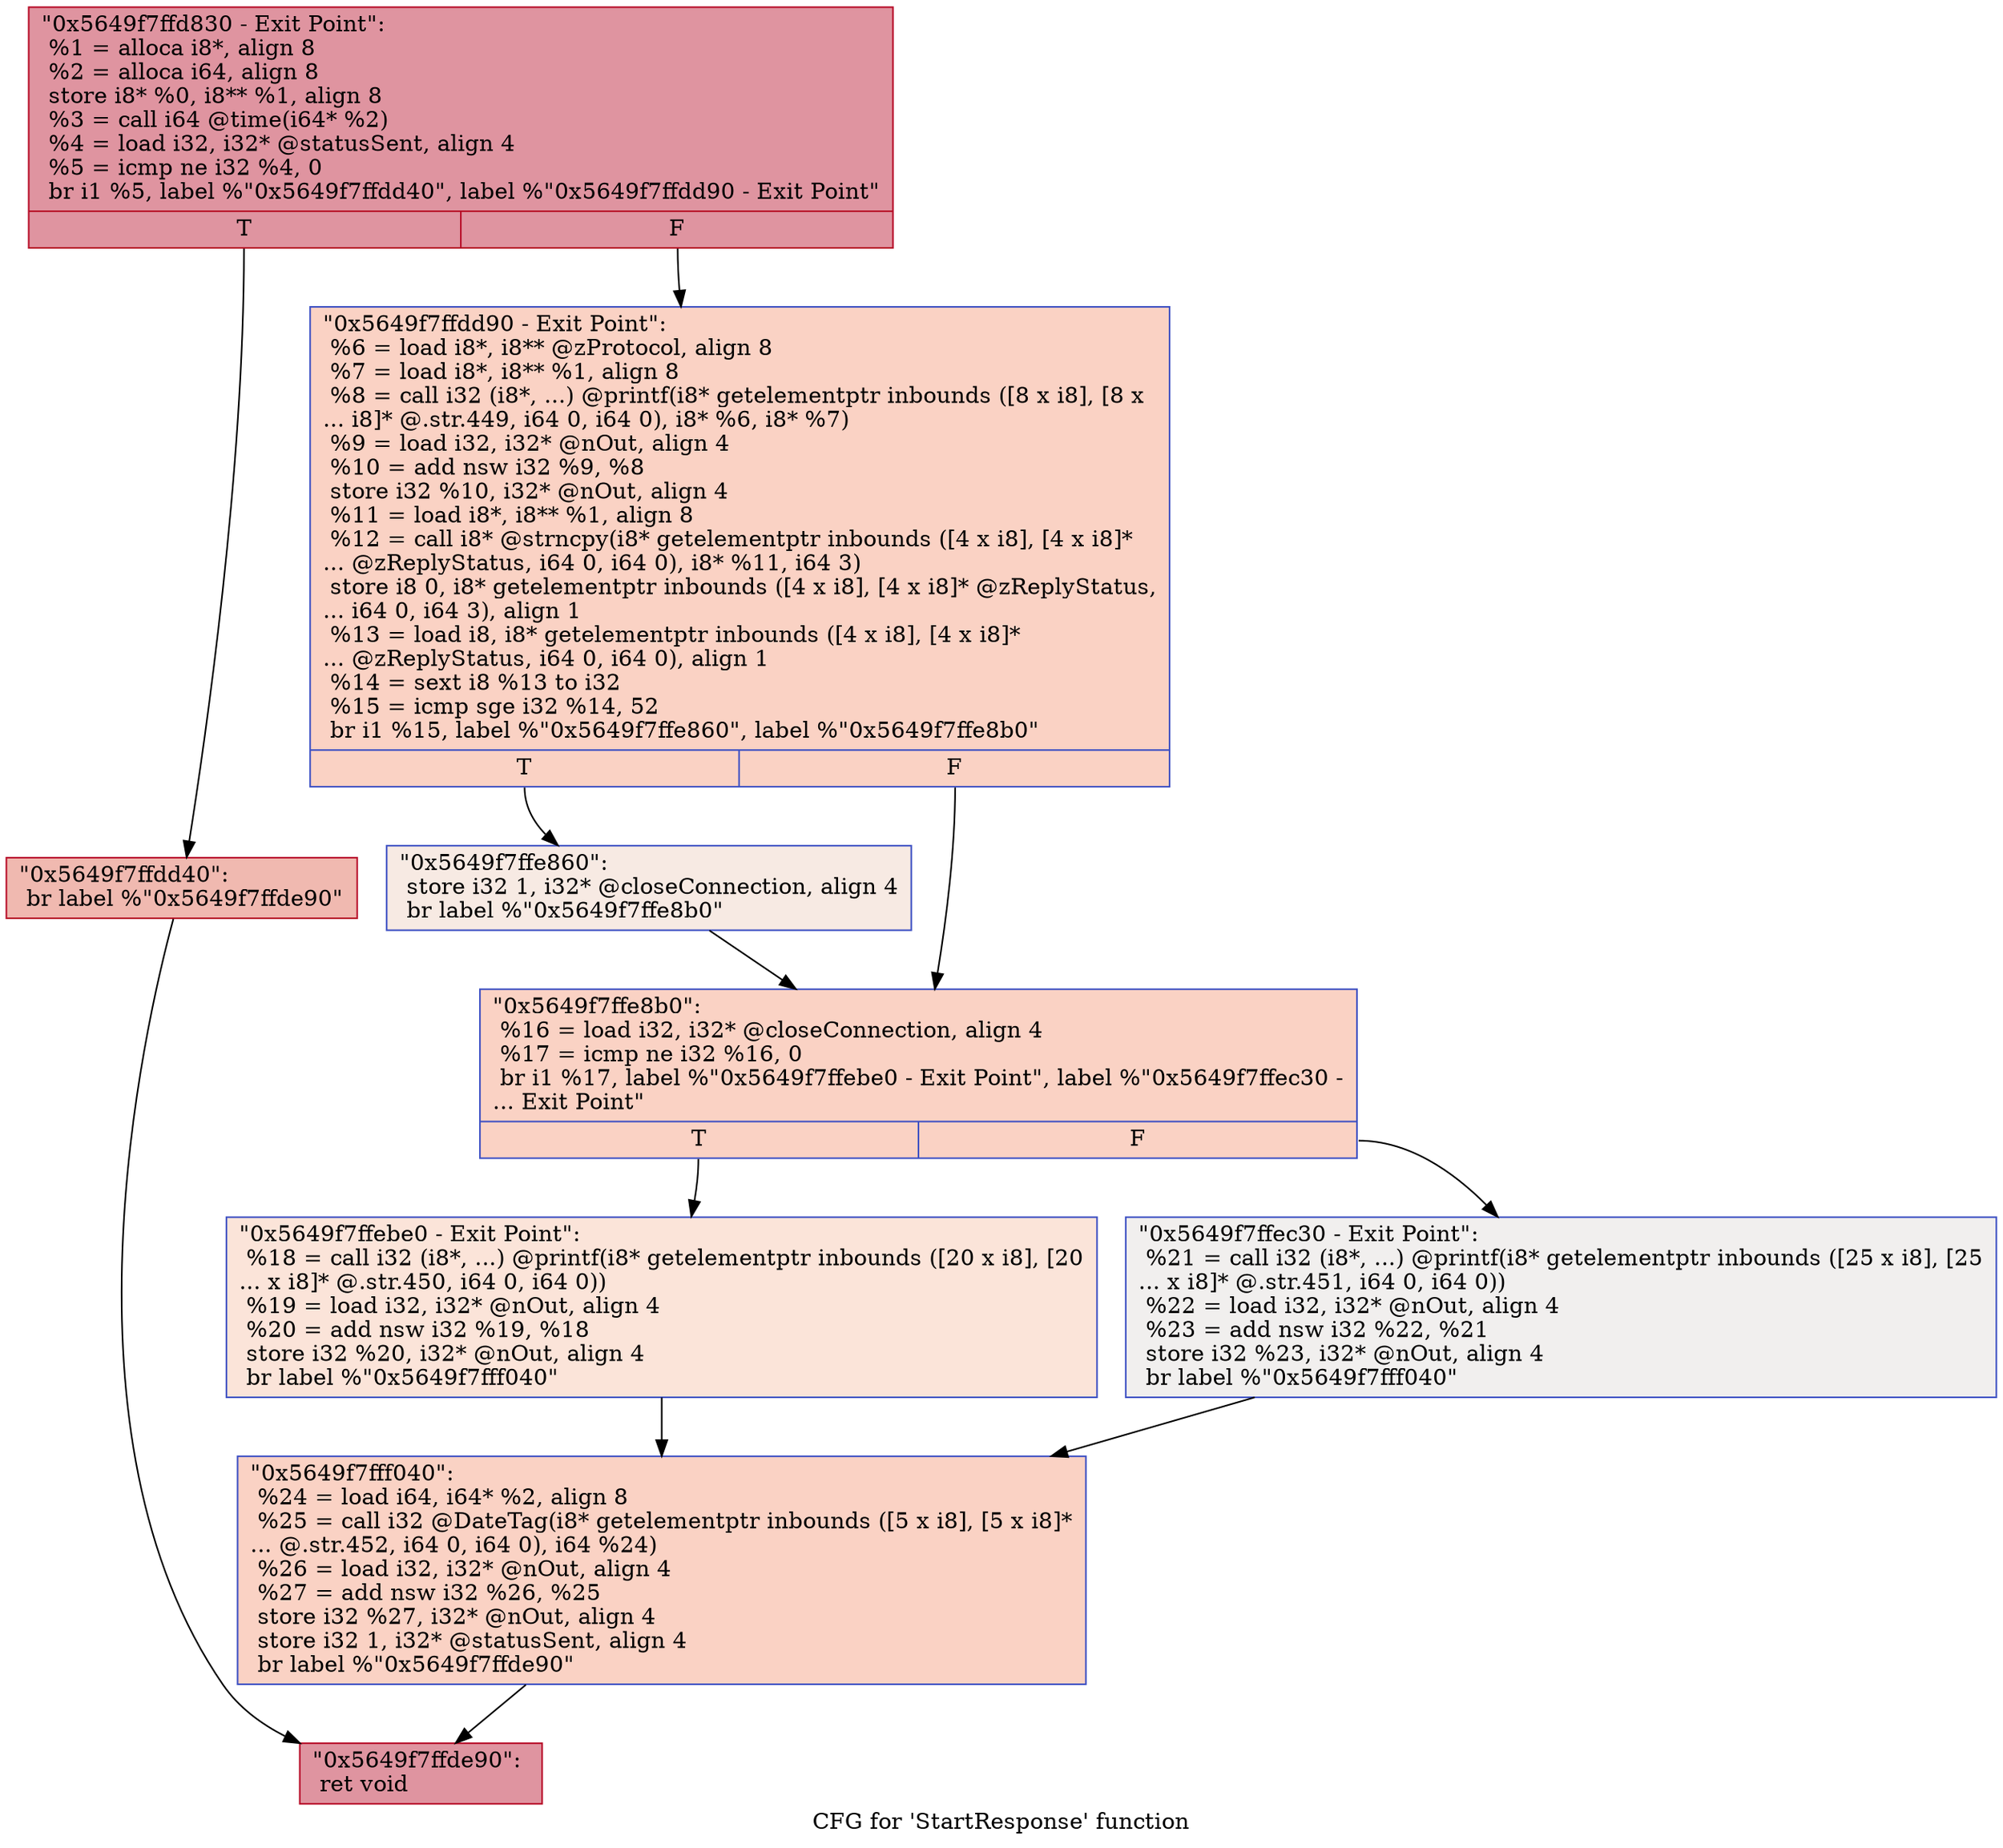digraph "CFG for 'StartResponse' function" {
	label="CFG for 'StartResponse' function";

	Node0x5649f7ffd830 [shape=record,color="#b70d28ff", style=filled, fillcolor="#b70d2870",label="{\"0x5649f7ffd830 - Exit Point\":\l  %1 = alloca i8*, align 8\l  %2 = alloca i64, align 8\l  store i8* %0, i8** %1, align 8\l  %3 = call i64 @time(i64* %2)\l  %4 = load i32, i32* @statusSent, align 4\l  %5 = icmp ne i32 %4, 0\l  br i1 %5, label %\"0x5649f7ffdd40\", label %\"0x5649f7ffdd90 - Exit Point\"\l|{<s0>T|<s1>F}}"];
	Node0x5649f7ffd830:s0 -> Node0x5649f7ffdd40;
	Node0x5649f7ffd830:s1 -> Node0x5649f7ffdd90;
	Node0x5649f7ffdd40 [shape=record,color="#b70d28ff", style=filled, fillcolor="#de614d70",label="{\"0x5649f7ffdd40\":                                 \l  br label %\"0x5649f7ffde90\"\l}"];
	Node0x5649f7ffdd40 -> Node0x5649f7ffde90;
	Node0x5649f7ffdd90 [shape=record,color="#3d50c3ff", style=filled, fillcolor="#f4987a70",label="{\"0x5649f7ffdd90 - Exit Point\":                    \l  %6 = load i8*, i8** @zProtocol, align 8\l  %7 = load i8*, i8** %1, align 8\l  %8 = call i32 (i8*, ...) @printf(i8* getelementptr inbounds ([8 x i8], [8 x\l... i8]* @.str.449, i64 0, i64 0), i8* %6, i8* %7)\l  %9 = load i32, i32* @nOut, align 4\l  %10 = add nsw i32 %9, %8\l  store i32 %10, i32* @nOut, align 4\l  %11 = load i8*, i8** %1, align 8\l  %12 = call i8* @strncpy(i8* getelementptr inbounds ([4 x i8], [4 x i8]*\l... @zReplyStatus, i64 0, i64 0), i8* %11, i64 3)\l  store i8 0, i8* getelementptr inbounds ([4 x i8], [4 x i8]* @zReplyStatus,\l... i64 0, i64 3), align 1\l  %13 = load i8, i8* getelementptr inbounds ([4 x i8], [4 x i8]*\l... @zReplyStatus, i64 0, i64 0), align 1\l  %14 = sext i8 %13 to i32\l  %15 = icmp sge i32 %14, 52\l  br i1 %15, label %\"0x5649f7ffe860\", label %\"0x5649f7ffe8b0\"\l|{<s0>T|<s1>F}}"];
	Node0x5649f7ffdd90:s0 -> Node0x5649f7ffe860;
	Node0x5649f7ffdd90:s1 -> Node0x5649f7ffe8b0;
	Node0x5649f7ffe860 [shape=record,color="#3d50c3ff", style=filled, fillcolor="#eed0c070",label="{\"0x5649f7ffe860\":                                 \l  store i32 1, i32* @closeConnection, align 4\l  br label %\"0x5649f7ffe8b0\"\l}"];
	Node0x5649f7ffe860 -> Node0x5649f7ffe8b0;
	Node0x5649f7ffe8b0 [shape=record,color="#3d50c3ff", style=filled, fillcolor="#f4987a70",label="{\"0x5649f7ffe8b0\":                                 \l  %16 = load i32, i32* @closeConnection, align 4\l  %17 = icmp ne i32 %16, 0\l  br i1 %17, label %\"0x5649f7ffebe0 - Exit Point\", label %\"0x5649f7ffec30 -\l... Exit Point\"\l|{<s0>T|<s1>F}}"];
	Node0x5649f7ffe8b0:s0 -> Node0x5649f7ffebe0;
	Node0x5649f7ffe8b0:s1 -> Node0x5649f7ffec30;
	Node0x5649f7ffebe0 [shape=record,color="#3d50c3ff", style=filled, fillcolor="#f5c1a970",label="{\"0x5649f7ffebe0 - Exit Point\":                    \l  %18 = call i32 (i8*, ...) @printf(i8* getelementptr inbounds ([20 x i8], [20\l... x i8]* @.str.450, i64 0, i64 0))\l  %19 = load i32, i32* @nOut, align 4\l  %20 = add nsw i32 %19, %18\l  store i32 %20, i32* @nOut, align 4\l  br label %\"0x5649f7fff040\"\l}"];
	Node0x5649f7ffebe0 -> Node0x5649f7fff040;
	Node0x5649f7ffec30 [shape=record,color="#3d50c3ff", style=filled, fillcolor="#e0dbd870",label="{\"0x5649f7ffec30 - Exit Point\":                    \l  %21 = call i32 (i8*, ...) @printf(i8* getelementptr inbounds ([25 x i8], [25\l... x i8]* @.str.451, i64 0, i64 0))\l  %22 = load i32, i32* @nOut, align 4\l  %23 = add nsw i32 %22, %21\l  store i32 %23, i32* @nOut, align 4\l  br label %\"0x5649f7fff040\"\l}"];
	Node0x5649f7ffec30 -> Node0x5649f7fff040;
	Node0x5649f7fff040 [shape=record,color="#3d50c3ff", style=filled, fillcolor="#f4987a70",label="{\"0x5649f7fff040\":                                 \l  %24 = load i64, i64* %2, align 8\l  %25 = call i32 @DateTag(i8* getelementptr inbounds ([5 x i8], [5 x i8]*\l... @.str.452, i64 0, i64 0), i64 %24)\l  %26 = load i32, i32* @nOut, align 4\l  %27 = add nsw i32 %26, %25\l  store i32 %27, i32* @nOut, align 4\l  store i32 1, i32* @statusSent, align 4\l  br label %\"0x5649f7ffde90\"\l}"];
	Node0x5649f7fff040 -> Node0x5649f7ffde90;
	Node0x5649f7ffde90 [shape=record,color="#b70d28ff", style=filled, fillcolor="#b70d2870",label="{\"0x5649f7ffde90\":                                 \l  ret void\l}"];
}
